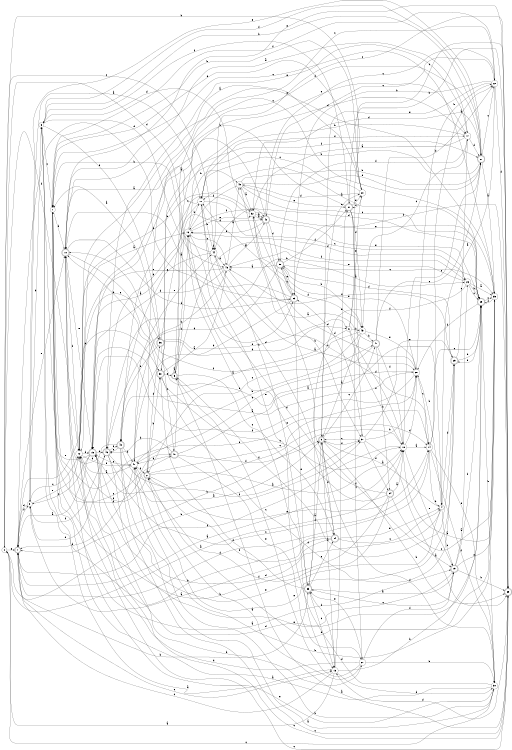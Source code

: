 digraph n41_7 {
__start0 [label="" shape="none"];

rankdir=LR;
size="8,5";

s0 [style="filled", color="black", fillcolor="white" shape="circle", label="0"];
s1 [style="filled", color="black", fillcolor="white" shape="circle", label="1"];
s2 [style="rounded,filled", color="black", fillcolor="white" shape="doublecircle", label="2"];
s3 [style="filled", color="black", fillcolor="white" shape="circle", label="3"];
s4 [style="filled", color="black", fillcolor="white" shape="circle", label="4"];
s5 [style="rounded,filled", color="black", fillcolor="white" shape="doublecircle", label="5"];
s6 [style="filled", color="black", fillcolor="white" shape="circle", label="6"];
s7 [style="rounded,filled", color="black", fillcolor="white" shape="doublecircle", label="7"];
s8 [style="filled", color="black", fillcolor="white" shape="circle", label="8"];
s9 [style="rounded,filled", color="black", fillcolor="white" shape="doublecircle", label="9"];
s10 [style="rounded,filled", color="black", fillcolor="white" shape="doublecircle", label="10"];
s11 [style="filled", color="black", fillcolor="white" shape="circle", label="11"];
s12 [style="filled", color="black", fillcolor="white" shape="circle", label="12"];
s13 [style="filled", color="black", fillcolor="white" shape="circle", label="13"];
s14 [style="filled", color="black", fillcolor="white" shape="circle", label="14"];
s15 [style="rounded,filled", color="black", fillcolor="white" shape="doublecircle", label="15"];
s16 [style="filled", color="black", fillcolor="white" shape="circle", label="16"];
s17 [style="filled", color="black", fillcolor="white" shape="circle", label="17"];
s18 [style="filled", color="black", fillcolor="white" shape="circle", label="18"];
s19 [style="rounded,filled", color="black", fillcolor="white" shape="doublecircle", label="19"];
s20 [style="filled", color="black", fillcolor="white" shape="circle", label="20"];
s21 [style="rounded,filled", color="black", fillcolor="white" shape="doublecircle", label="21"];
s22 [style="filled", color="black", fillcolor="white" shape="circle", label="22"];
s23 [style="rounded,filled", color="black", fillcolor="white" shape="doublecircle", label="23"];
s24 [style="rounded,filled", color="black", fillcolor="white" shape="doublecircle", label="24"];
s25 [style="rounded,filled", color="black", fillcolor="white" shape="doublecircle", label="25"];
s26 [style="filled", color="black", fillcolor="white" shape="circle", label="26"];
s27 [style="filled", color="black", fillcolor="white" shape="circle", label="27"];
s28 [style="filled", color="black", fillcolor="white" shape="circle", label="28"];
s29 [style="rounded,filled", color="black", fillcolor="white" shape="doublecircle", label="29"];
s30 [style="filled", color="black", fillcolor="white" shape="circle", label="30"];
s31 [style="rounded,filled", color="black", fillcolor="white" shape="doublecircle", label="31"];
s32 [style="filled", color="black", fillcolor="white" shape="circle", label="32"];
s33 [style="rounded,filled", color="black", fillcolor="white" shape="doublecircle", label="33"];
s34 [style="rounded,filled", color="black", fillcolor="white" shape="doublecircle", label="34"];
s35 [style="filled", color="black", fillcolor="white" shape="circle", label="35"];
s36 [style="rounded,filled", color="black", fillcolor="white" shape="doublecircle", label="36"];
s37 [style="filled", color="black", fillcolor="white" shape="circle", label="37"];
s38 [style="rounded,filled", color="black", fillcolor="white" shape="doublecircle", label="38"];
s39 [style="rounded,filled", color="black", fillcolor="white" shape="doublecircle", label="39"];
s40 [style="rounded,filled", color="black", fillcolor="white" shape="doublecircle", label="40"];
s41 [style="rounded,filled", color="black", fillcolor="white" shape="doublecircle", label="41"];
s42 [style="rounded,filled", color="black", fillcolor="white" shape="doublecircle", label="42"];
s43 [style="filled", color="black", fillcolor="white" shape="circle", label="43"];
s44 [style="filled", color="black", fillcolor="white" shape="circle", label="44"];
s45 [style="filled", color="black", fillcolor="white" shape="circle", label="45"];
s46 [style="rounded,filled", color="black", fillcolor="white" shape="doublecircle", label="46"];
s47 [style="filled", color="black", fillcolor="white" shape="circle", label="47"];
s48 [style="rounded,filled", color="black", fillcolor="white" shape="doublecircle", label="48"];
s49 [style="filled", color="black", fillcolor="white" shape="circle", label="49"];
s50 [style="rounded,filled", color="black", fillcolor="white" shape="doublecircle", label="50"];
s0 -> s18 [label="a"];
s0 -> s37 [label="b"];
s0 -> s44 [label="c"];
s0 -> s23 [label="d"];
s0 -> s7 [label="e"];
s0 -> s12 [label="f"];
s1 -> s19 [label="a"];
s1 -> s20 [label="b"];
s1 -> s40 [label="c"];
s1 -> s10 [label="d"];
s1 -> s14 [label="e"];
s1 -> s40 [label="f"];
s2 -> s18 [label="a"];
s2 -> s38 [label="b"];
s2 -> s28 [label="c"];
s2 -> s36 [label="d"];
s2 -> s14 [label="e"];
s2 -> s12 [label="f"];
s3 -> s13 [label="a"];
s3 -> s21 [label="b"];
s3 -> s1 [label="c"];
s3 -> s45 [label="d"];
s3 -> s36 [label="e"];
s3 -> s21 [label="f"];
s4 -> s9 [label="a"];
s4 -> s28 [label="b"];
s4 -> s19 [label="c"];
s4 -> s15 [label="d"];
s4 -> s15 [label="e"];
s4 -> s25 [label="f"];
s5 -> s5 [label="a"];
s5 -> s16 [label="b"];
s5 -> s24 [label="c"];
s5 -> s42 [label="d"];
s5 -> s17 [label="e"];
s5 -> s26 [label="f"];
s6 -> s48 [label="a"];
s6 -> s43 [label="b"];
s6 -> s39 [label="c"];
s6 -> s18 [label="d"];
s6 -> s20 [label="e"];
s6 -> s18 [label="f"];
s7 -> s18 [label="a"];
s7 -> s33 [label="b"];
s7 -> s13 [label="c"];
s7 -> s38 [label="d"];
s7 -> s10 [label="e"];
s7 -> s8 [label="f"];
s8 -> s11 [label="a"];
s8 -> s3 [label="b"];
s8 -> s12 [label="c"];
s8 -> s7 [label="d"];
s8 -> s12 [label="e"];
s8 -> s46 [label="f"];
s9 -> s13 [label="a"];
s9 -> s39 [label="b"];
s9 -> s41 [label="c"];
s9 -> s24 [label="d"];
s9 -> s20 [label="e"];
s9 -> s37 [label="f"];
s10 -> s17 [label="a"];
s10 -> s28 [label="b"];
s10 -> s29 [label="c"];
s10 -> s23 [label="d"];
s10 -> s15 [label="e"];
s10 -> s12 [label="f"];
s11 -> s10 [label="a"];
s11 -> s44 [label="b"];
s11 -> s26 [label="c"];
s11 -> s46 [label="d"];
s11 -> s13 [label="e"];
s11 -> s17 [label="f"];
s12 -> s16 [label="a"];
s12 -> s32 [label="b"];
s12 -> s39 [label="c"];
s12 -> s15 [label="d"];
s12 -> s36 [label="e"];
s12 -> s47 [label="f"];
s13 -> s0 [label="a"];
s13 -> s29 [label="b"];
s13 -> s7 [label="c"];
s13 -> s30 [label="d"];
s13 -> s31 [label="e"];
s13 -> s33 [label="f"];
s14 -> s22 [label="a"];
s14 -> s4 [label="b"];
s14 -> s29 [label="c"];
s14 -> s7 [label="d"];
s14 -> s30 [label="e"];
s14 -> s30 [label="f"];
s15 -> s7 [label="a"];
s15 -> s27 [label="b"];
s15 -> s8 [label="c"];
s15 -> s46 [label="d"];
s15 -> s3 [label="e"];
s15 -> s14 [label="f"];
s16 -> s15 [label="a"];
s16 -> s11 [label="b"];
s16 -> s45 [label="c"];
s16 -> s17 [label="d"];
s16 -> s32 [label="e"];
s16 -> s42 [label="f"];
s17 -> s32 [label="a"];
s17 -> s11 [label="b"];
s17 -> s43 [label="c"];
s17 -> s21 [label="d"];
s17 -> s46 [label="e"];
s17 -> s50 [label="f"];
s18 -> s14 [label="a"];
s18 -> s7 [label="b"];
s18 -> s21 [label="c"];
s18 -> s28 [label="d"];
s18 -> s19 [label="e"];
s18 -> s7 [label="f"];
s19 -> s26 [label="a"];
s19 -> s39 [label="b"];
s19 -> s33 [label="c"];
s19 -> s12 [label="d"];
s19 -> s35 [label="e"];
s19 -> s29 [label="f"];
s20 -> s12 [label="a"];
s20 -> s0 [label="b"];
s20 -> s11 [label="c"];
s20 -> s49 [label="d"];
s20 -> s1 [label="e"];
s20 -> s31 [label="f"];
s21 -> s35 [label="a"];
s21 -> s38 [label="b"];
s21 -> s22 [label="c"];
s21 -> s32 [label="d"];
s21 -> s8 [label="e"];
s21 -> s2 [label="f"];
s22 -> s4 [label="a"];
s22 -> s23 [label="b"];
s22 -> s42 [label="c"];
s22 -> s39 [label="d"];
s22 -> s9 [label="e"];
s22 -> s1 [label="f"];
s23 -> s10 [label="a"];
s23 -> s47 [label="b"];
s23 -> s50 [label="c"];
s23 -> s7 [label="d"];
s23 -> s33 [label="e"];
s23 -> s11 [label="f"];
s24 -> s8 [label="a"];
s24 -> s3 [label="b"];
s24 -> s4 [label="c"];
s24 -> s11 [label="d"];
s24 -> s4 [label="e"];
s24 -> s2 [label="f"];
s25 -> s5 [label="a"];
s25 -> s29 [label="b"];
s25 -> s17 [label="c"];
s25 -> s50 [label="d"];
s25 -> s47 [label="e"];
s25 -> s45 [label="f"];
s26 -> s35 [label="a"];
s26 -> s29 [label="b"];
s26 -> s29 [label="c"];
s26 -> s16 [label="d"];
s26 -> s45 [label="e"];
s26 -> s33 [label="f"];
s27 -> s2 [label="a"];
s27 -> s30 [label="b"];
s27 -> s5 [label="c"];
s27 -> s10 [label="d"];
s27 -> s33 [label="e"];
s27 -> s19 [label="f"];
s28 -> s15 [label="a"];
s28 -> s22 [label="b"];
s28 -> s14 [label="c"];
s28 -> s32 [label="d"];
s28 -> s50 [label="e"];
s28 -> s15 [label="f"];
s29 -> s11 [label="a"];
s29 -> s30 [label="b"];
s29 -> s35 [label="c"];
s29 -> s44 [label="d"];
s29 -> s25 [label="e"];
s29 -> s28 [label="f"];
s30 -> s1 [label="a"];
s30 -> s47 [label="b"];
s30 -> s0 [label="c"];
s30 -> s16 [label="d"];
s30 -> s10 [label="e"];
s30 -> s9 [label="f"];
s31 -> s37 [label="a"];
s31 -> s15 [label="b"];
s31 -> s27 [label="c"];
s31 -> s43 [label="d"];
s31 -> s20 [label="e"];
s31 -> s3 [label="f"];
s32 -> s42 [label="a"];
s32 -> s42 [label="b"];
s32 -> s48 [label="c"];
s32 -> s3 [label="d"];
s32 -> s35 [label="e"];
s32 -> s19 [label="f"];
s33 -> s19 [label="a"];
s33 -> s44 [label="b"];
s33 -> s13 [label="c"];
s33 -> s38 [label="d"];
s33 -> s24 [label="e"];
s33 -> s9 [label="f"];
s34 -> s18 [label="a"];
s34 -> s1 [label="b"];
s34 -> s35 [label="c"];
s34 -> s16 [label="d"];
s34 -> s16 [label="e"];
s34 -> s47 [label="f"];
s35 -> s18 [label="a"];
s35 -> s47 [label="b"];
s35 -> s1 [label="c"];
s35 -> s2 [label="d"];
s35 -> s12 [label="e"];
s35 -> s29 [label="f"];
s36 -> s1 [label="a"];
s36 -> s49 [label="b"];
s36 -> s40 [label="c"];
s36 -> s6 [label="d"];
s36 -> s6 [label="e"];
s36 -> s48 [label="f"];
s37 -> s39 [label="a"];
s37 -> s28 [label="b"];
s37 -> s9 [label="c"];
s37 -> s23 [label="d"];
s37 -> s25 [label="e"];
s37 -> s34 [label="f"];
s38 -> s45 [label="a"];
s38 -> s10 [label="b"];
s38 -> s18 [label="c"];
s38 -> s25 [label="d"];
s38 -> s5 [label="e"];
s38 -> s21 [label="f"];
s39 -> s5 [label="a"];
s39 -> s31 [label="b"];
s39 -> s12 [label="c"];
s39 -> s13 [label="d"];
s39 -> s10 [label="e"];
s39 -> s23 [label="f"];
s40 -> s4 [label="a"];
s40 -> s46 [label="b"];
s40 -> s22 [label="c"];
s40 -> s47 [label="d"];
s40 -> s27 [label="e"];
s40 -> s9 [label="f"];
s41 -> s49 [label="a"];
s41 -> s34 [label="b"];
s41 -> s21 [label="c"];
s41 -> s22 [label="d"];
s41 -> s47 [label="e"];
s41 -> s18 [label="f"];
s42 -> s15 [label="a"];
s42 -> s37 [label="b"];
s42 -> s22 [label="c"];
s42 -> s50 [label="d"];
s42 -> s29 [label="e"];
s42 -> s16 [label="f"];
s43 -> s9 [label="a"];
s43 -> s41 [label="b"];
s43 -> s2 [label="c"];
s43 -> s32 [label="d"];
s43 -> s28 [label="e"];
s43 -> s10 [label="f"];
s44 -> s28 [label="a"];
s44 -> s1 [label="b"];
s44 -> s39 [label="c"];
s44 -> s45 [label="d"];
s44 -> s48 [label="e"];
s44 -> s44 [label="f"];
s45 -> s49 [label="a"];
s45 -> s47 [label="b"];
s45 -> s14 [label="c"];
s45 -> s15 [label="d"];
s45 -> s12 [label="e"];
s45 -> s42 [label="f"];
s46 -> s9 [label="a"];
s46 -> s26 [label="b"];
s46 -> s14 [label="c"];
s46 -> s8 [label="d"];
s46 -> s29 [label="e"];
s46 -> s48 [label="f"];
s47 -> s12 [label="a"];
s47 -> s41 [label="b"];
s47 -> s15 [label="c"];
s47 -> s7 [label="d"];
s47 -> s44 [label="e"];
s47 -> s2 [label="f"];
s48 -> s30 [label="a"];
s48 -> s47 [label="b"];
s48 -> s39 [label="c"];
s48 -> s10 [label="d"];
s48 -> s46 [label="e"];
s48 -> s37 [label="f"];
s49 -> s32 [label="a"];
s49 -> s21 [label="b"];
s49 -> s29 [label="c"];
s49 -> s21 [label="d"];
s49 -> s31 [label="e"];
s49 -> s16 [label="f"];
s50 -> s45 [label="a"];
s50 -> s43 [label="b"];
s50 -> s35 [label="c"];
s50 -> s46 [label="d"];
s50 -> s23 [label="e"];
s50 -> s31 [label="f"];

}